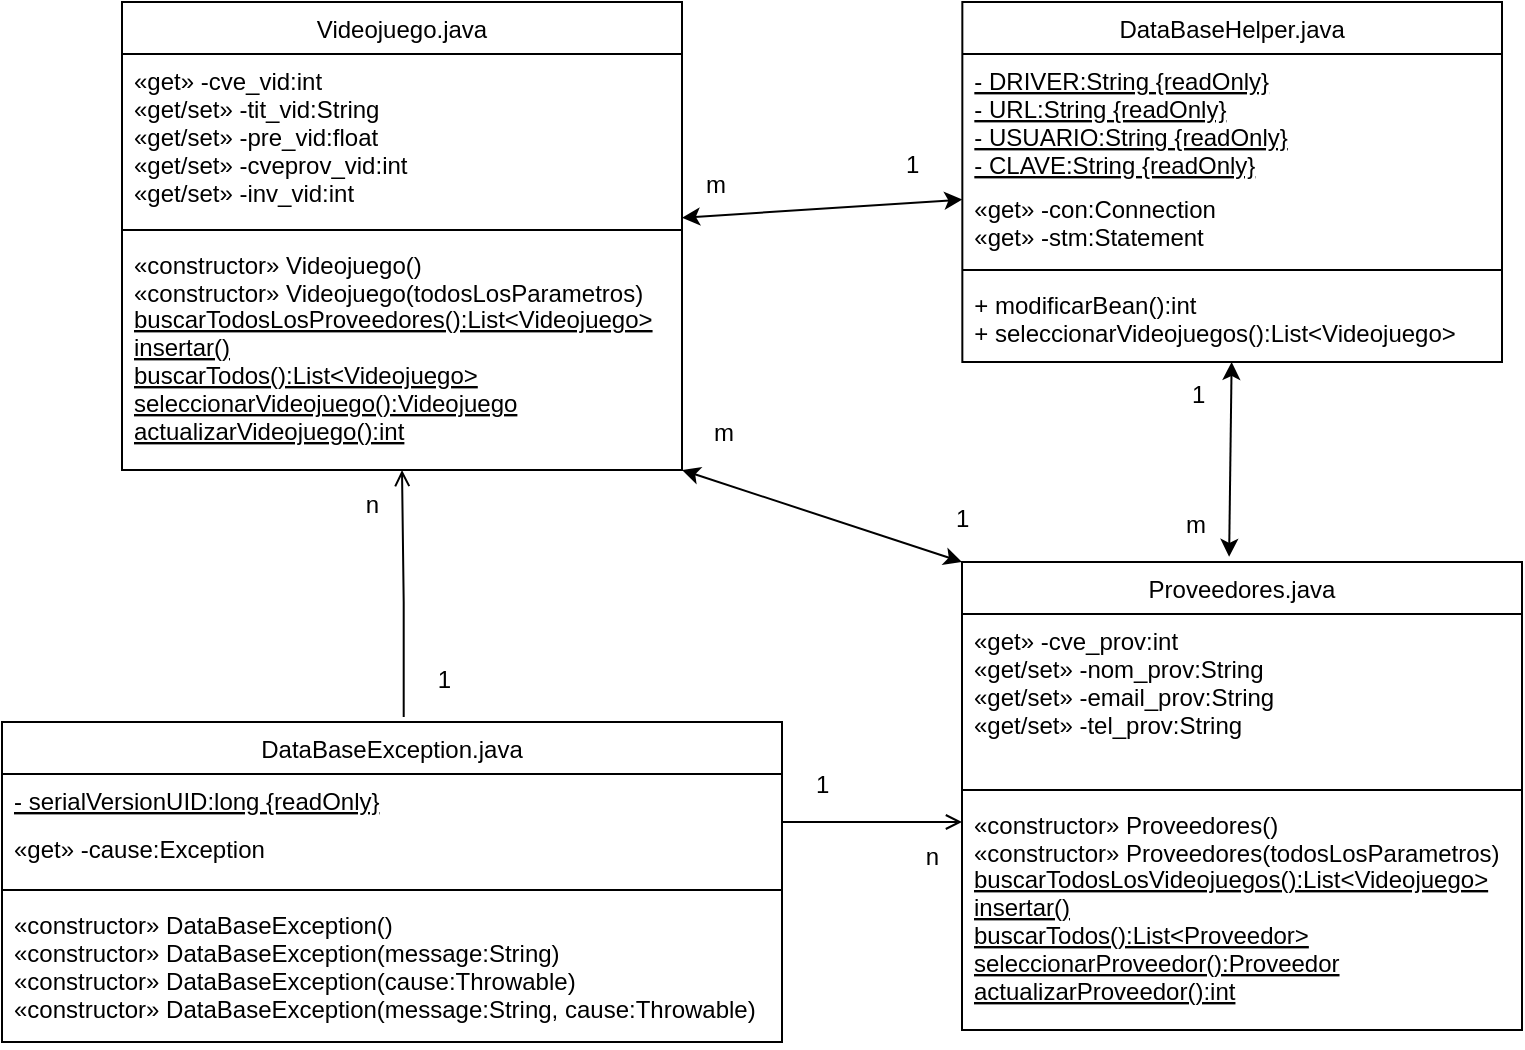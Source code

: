 <mxfile version="20.8.16" type="device"><diagram id="C5RBs43oDa-KdzZeNtuy" name="Page-1"><mxGraphModel dx="666" dy="477" grid="1" gridSize="10" guides="1" tooltips="1" connect="1" arrows="1" fold="1" page="1" pageScale="1" pageWidth="827" pageHeight="1169" math="0" shadow="0"><root><mxCell id="WIyWlLk6GJQsqaUBKTNV-0"/><mxCell id="WIyWlLk6GJQsqaUBKTNV-1" parent="WIyWlLk6GJQsqaUBKTNV-0"/><mxCell id="zkfFHV4jXpPFQw0GAbJ--0" value="Videojuego.java" style="swimlane;fontStyle=0;align=center;verticalAlign=top;childLayout=stackLayout;horizontal=1;startSize=26;horizontalStack=0;resizeParent=1;resizeLast=0;collapsible=1;marginBottom=0;rounded=0;shadow=0;strokeWidth=1;" parent="WIyWlLk6GJQsqaUBKTNV-1" vertex="1"><mxGeometry x="100" y="120" width="280" height="234" as="geometry"><mxRectangle x="230" y="140" width="160" height="26" as="alternateBounds"/></mxGeometry></mxCell><mxCell id="zkfFHV4jXpPFQw0GAbJ--1" value="«get» -cve_vid:int&#10;«get/set» -tit_vid:String&#10;«get/set» -pre_vid:float&#10;«get/set» -cveprov_vid:int&#10;«get/set» -inv_vid:int" style="text;align=left;verticalAlign=top;spacingLeft=4;spacingRight=4;overflow=hidden;rotatable=0;points=[[0,0.5],[1,0.5]];portConstraint=eastwest;" parent="zkfFHV4jXpPFQw0GAbJ--0" vertex="1"><mxGeometry y="26" width="280" height="84" as="geometry"/></mxCell><mxCell id="zkfFHV4jXpPFQw0GAbJ--4" value="" style="line;html=1;strokeWidth=1;align=left;verticalAlign=middle;spacingTop=-1;spacingLeft=3;spacingRight=3;rotatable=0;labelPosition=right;points=[];portConstraint=eastwest;" parent="zkfFHV4jXpPFQw0GAbJ--0" vertex="1"><mxGeometry y="110" width="280" height="8" as="geometry"/></mxCell><mxCell id="CpR7CRAE0QCcsRgLt_ky-13" value="«constructor» Videojuego()&#10;«constructor» Videojuego(todosLosParametros)" style="text;align=left;verticalAlign=top;spacingLeft=4;spacingRight=4;overflow=hidden;rotatable=0;points=[[0,0.5],[1,0.5]];portConstraint=eastwest;" parent="zkfFHV4jXpPFQw0GAbJ--0" vertex="1"><mxGeometry y="118" width="280" height="32" as="geometry"/></mxCell><mxCell id="CpR7CRAE0QCcsRgLt_ky-5" value="buscarTodosLosProveedores():List&lt;Videojuego&gt;&#10;insertar()&#10;buscarTodos():List&lt;Videojuego&gt;&#10;seleccionarVideojuego():Videojuego&#10;actualizarVideojuego():int" style="text;align=left;verticalAlign=bottom;spacingLeft=4;spacingRight=4;overflow=hidden;rotatable=0;points=[[0,0.5],[1,0.5]];portConstraint=eastwest;fontStyle=4" parent="zkfFHV4jXpPFQw0GAbJ--0" vertex="1"><mxGeometry y="150" width="280" height="74" as="geometry"/></mxCell><mxCell id="zkfFHV4jXpPFQw0GAbJ--17" value="DataBaseHelper.java" style="swimlane;fontStyle=0;align=center;verticalAlign=top;childLayout=stackLayout;horizontal=1;startSize=26;horizontalStack=0;resizeParent=1;resizeLast=0;collapsible=1;marginBottom=0;rounded=0;shadow=0;strokeWidth=1;" parent="WIyWlLk6GJQsqaUBKTNV-1" vertex="1"><mxGeometry x="520.17" y="120" width="269.83" height="180" as="geometry"><mxRectangle x="508" y="120" width="160" height="26" as="alternateBounds"/></mxGeometry></mxCell><mxCell id="zkfFHV4jXpPFQw0GAbJ--18" value="- DRIVER:String {readOnly}&#10;- URL:String {readOnly}&#10;- USUARIO:String {readOnly}&#10;- CLAVE:String {readOnly}" style="text;align=left;verticalAlign=top;spacingLeft=4;spacingRight=4;overflow=hidden;rotatable=0;points=[[0,0.5],[1,0.5]];portConstraint=eastwest;fontStyle=4" parent="zkfFHV4jXpPFQw0GAbJ--17" vertex="1"><mxGeometry y="26" width="269.83" height="64" as="geometry"/></mxCell><mxCell id="CpR7CRAE0QCcsRgLt_ky-6" value="«get» -con:Connection&#10;«get» -stm:Statement" style="text;align=left;verticalAlign=top;spacingLeft=4;spacingRight=4;overflow=hidden;rotatable=0;points=[[0,0.5],[1,0.5]];portConstraint=eastwest;" parent="zkfFHV4jXpPFQw0GAbJ--17" vertex="1"><mxGeometry y="90" width="269.83" height="40" as="geometry"/></mxCell><mxCell id="zkfFHV4jXpPFQw0GAbJ--23" value="" style="line;html=1;strokeWidth=1;align=left;verticalAlign=middle;spacingTop=-1;spacingLeft=3;spacingRight=3;rotatable=0;labelPosition=right;points=[];portConstraint=eastwest;" parent="zkfFHV4jXpPFQw0GAbJ--17" vertex="1"><mxGeometry y="130" width="269.83" height="8" as="geometry"/></mxCell><mxCell id="zkfFHV4jXpPFQw0GAbJ--24" value="+ modificarBean():int&#10;+ seleccionarVideojuegos():List&lt;Videojuego&gt;" style="text;align=left;verticalAlign=top;spacingLeft=4;spacingRight=4;overflow=hidden;rotatable=0;points=[[0,0.5],[1,0.5]];portConstraint=eastwest;" parent="zkfFHV4jXpPFQw0GAbJ--17" vertex="1"><mxGeometry y="138" width="269.83" height="42" as="geometry"/></mxCell><mxCell id="CpR7CRAE0QCcsRgLt_ky-8" value="DataBaseException.java" style="swimlane;fontStyle=0;align=center;verticalAlign=top;childLayout=stackLayout;horizontal=1;startSize=26;horizontalStack=0;resizeParent=1;resizeLast=0;collapsible=1;marginBottom=0;rounded=0;shadow=0;strokeWidth=1;" parent="WIyWlLk6GJQsqaUBKTNV-1" vertex="1"><mxGeometry x="40" y="480" width="390" height="160" as="geometry"><mxRectangle x="508" y="120" width="160" height="26" as="alternateBounds"/></mxGeometry></mxCell><mxCell id="CpR7CRAE0QCcsRgLt_ky-9" value="- serialVersionUID:long {readOnly}" style="text;align=left;verticalAlign=top;spacingLeft=4;spacingRight=4;overflow=hidden;rotatable=0;points=[[0,0.5],[1,0.5]];portConstraint=eastwest;fontStyle=4" parent="CpR7CRAE0QCcsRgLt_ky-8" vertex="1"><mxGeometry y="26" width="390" height="24" as="geometry"/></mxCell><mxCell id="CpR7CRAE0QCcsRgLt_ky-10" value="«get» -cause:Exception" style="text;align=left;verticalAlign=top;spacingLeft=4;spacingRight=4;overflow=hidden;rotatable=0;points=[[0,0.5],[1,0.5]];portConstraint=eastwest;" parent="CpR7CRAE0QCcsRgLt_ky-8" vertex="1"><mxGeometry y="50" width="390" height="30" as="geometry"/></mxCell><mxCell id="CpR7CRAE0QCcsRgLt_ky-11" value="" style="line;html=1;strokeWidth=1;align=left;verticalAlign=middle;spacingTop=-1;spacingLeft=3;spacingRight=3;rotatable=0;labelPosition=right;points=[];portConstraint=eastwest;" parent="CpR7CRAE0QCcsRgLt_ky-8" vertex="1"><mxGeometry y="80" width="390" height="8" as="geometry"/></mxCell><mxCell id="CpR7CRAE0QCcsRgLt_ky-12" value="«constructor» DataBaseException()&#10;«constructor» DataBaseException(message:String)&#10;«constructor» DataBaseException(cause:Throwable)&#10;«constructor» DataBaseException(message:String, cause:Throwable)" style="text;align=left;verticalAlign=top;spacingLeft=4;spacingRight=4;overflow=hidden;rotatable=0;points=[[0,0.5],[1,0.5]];portConstraint=eastwest;" parent="CpR7CRAE0QCcsRgLt_ky-8" vertex="1"><mxGeometry y="88" width="390" height="72" as="geometry"/></mxCell><mxCell id="CpR7CRAE0QCcsRgLt_ky-14" value="" style="endArrow=open;shadow=0;strokeWidth=1;rounded=0;endFill=1;edgeStyle=elbowEdgeStyle;elbow=vertical;exitX=0.515;exitY=-0.016;exitDx=0;exitDy=0;entryX=0.5;entryY=1;entryDx=0;entryDy=0;exitPerimeter=0;" parent="WIyWlLk6GJQsqaUBKTNV-1" source="CpR7CRAE0QCcsRgLt_ky-8" target="zkfFHV4jXpPFQw0GAbJ--0" edge="1"><mxGeometry x="0.5" y="41" relative="1" as="geometry"><mxPoint x="460" y="360" as="sourcePoint"/><mxPoint x="490" y="260" as="targetPoint"/><mxPoint x="-40" y="32" as="offset"/><Array as="points"><mxPoint x="230" y="420"/><mxPoint x="240" y="460"/></Array></mxGeometry></mxCell><mxCell id="CpR7CRAE0QCcsRgLt_ky-15" value="1" style="resizable=0;align=left;verticalAlign=bottom;labelBackgroundColor=none;fontSize=12;" parent="CpR7CRAE0QCcsRgLt_ky-14" connectable="0" vertex="1"><mxGeometry x="-1" relative="1" as="geometry"><mxPoint x="15" y="-10" as="offset"/></mxGeometry></mxCell><mxCell id="CpR7CRAE0QCcsRgLt_ky-16" value="n" style="resizable=0;align=right;verticalAlign=bottom;labelBackgroundColor=none;fontSize=12;" parent="CpR7CRAE0QCcsRgLt_ky-14" connectable="0" vertex="1"><mxGeometry x="1" relative="1" as="geometry"><mxPoint x="-10" y="26" as="offset"/></mxGeometry></mxCell><mxCell id="CpR7CRAE0QCcsRgLt_ky-18" value="" style="endArrow=classic;startArrow=classic;html=1;rounded=0;" parent="WIyWlLk6GJQsqaUBKTNV-1" source="zkfFHV4jXpPFQw0GAbJ--0" target="zkfFHV4jXpPFQw0GAbJ--17" edge="1"><mxGeometry width="50" height="50" relative="1" as="geometry"><mxPoint x="580" y="320" as="sourcePoint"/><mxPoint x="630" y="270" as="targetPoint"/></mxGeometry></mxCell><mxCell id="CpR7CRAE0QCcsRgLt_ky-20" value="m" style="resizable=0;align=left;verticalAlign=bottom;labelBackgroundColor=none;fontSize=12;" parent="WIyWlLk6GJQsqaUBKTNV-1" connectable="0" vertex="1"><mxGeometry x="390" y="220" as="geometry"/></mxCell><mxCell id="CpR7CRAE0QCcsRgLt_ky-21" value="1" style="resizable=0;align=left;verticalAlign=bottom;labelBackgroundColor=none;fontSize=12;direction=south;" parent="WIyWlLk6GJQsqaUBKTNV-1" connectable="0" vertex="1"><mxGeometry x="490" y="210" as="geometry"/></mxCell><mxCell id="-MGI1g1orYjLUzgT6hk_-6" value="Proveedores.java" style="swimlane;fontStyle=0;align=center;verticalAlign=top;childLayout=stackLayout;horizontal=1;startSize=26;horizontalStack=0;resizeParent=1;resizeLast=0;collapsible=1;marginBottom=0;rounded=0;shadow=0;strokeWidth=1;" parent="WIyWlLk6GJQsqaUBKTNV-1" vertex="1"><mxGeometry x="520" y="400" width="280" height="234" as="geometry"><mxRectangle x="230" y="140" width="160" height="26" as="alternateBounds"/></mxGeometry></mxCell><mxCell id="-MGI1g1orYjLUzgT6hk_-7" value="«get» -cve_prov:int&#10;«get/set» -nom_prov:String&#10;«get/set» -email_prov:String&#10;«get/set» -tel_prov:String" style="text;align=left;verticalAlign=top;spacingLeft=4;spacingRight=4;overflow=hidden;rotatable=0;points=[[0,0.5],[1,0.5]];portConstraint=eastwest;" parent="-MGI1g1orYjLUzgT6hk_-6" vertex="1"><mxGeometry y="26" width="280" height="84" as="geometry"/></mxCell><mxCell id="-MGI1g1orYjLUzgT6hk_-8" value="" style="line;html=1;strokeWidth=1;align=left;verticalAlign=middle;spacingTop=-1;spacingLeft=3;spacingRight=3;rotatable=0;labelPosition=right;points=[];portConstraint=eastwest;" parent="-MGI1g1orYjLUzgT6hk_-6" vertex="1"><mxGeometry y="110" width="280" height="8" as="geometry"/></mxCell><mxCell id="-MGI1g1orYjLUzgT6hk_-9" value="«constructor» Proveedores()&#10;«constructor» Proveedores(todosLosParametros)" style="text;align=left;verticalAlign=top;spacingLeft=4;spacingRight=4;overflow=hidden;rotatable=0;points=[[0,0.5],[1,0.5]];portConstraint=eastwest;" parent="-MGI1g1orYjLUzgT6hk_-6" vertex="1"><mxGeometry y="118" width="280" height="32" as="geometry"/></mxCell><mxCell id="-MGI1g1orYjLUzgT6hk_-10" value="buscarTodosLosVideojuegos():List&lt;Videojuego&gt;&#10;insertar()&#10;buscarTodos():List&lt;Proveedor&gt;&#10;seleccionarProveedor():Proveedor&#10;actualizarProveedor():int" style="text;align=left;verticalAlign=bottom;spacingLeft=4;spacingRight=4;overflow=hidden;rotatable=0;points=[[0,0.5],[1,0.5]];portConstraint=eastwest;fontStyle=4" parent="-MGI1g1orYjLUzgT6hk_-6" vertex="1"><mxGeometry y="150" width="280" height="74" as="geometry"/></mxCell><mxCell id="-MGI1g1orYjLUzgT6hk_-12" value="" style="endArrow=classic;startArrow=classic;html=1;rounded=0;exitX=1;exitY=1;exitDx=0;exitDy=0;entryX=0;entryY=0;entryDx=0;entryDy=0;" parent="WIyWlLk6GJQsqaUBKTNV-1" source="zkfFHV4jXpPFQw0GAbJ--0" target="-MGI1g1orYjLUzgT6hk_-6" edge="1"><mxGeometry width="50" height="50" relative="1" as="geometry"><mxPoint x="390" y="370" as="sourcePoint"/><mxPoint x="440" y="320" as="targetPoint"/></mxGeometry></mxCell><mxCell id="-MGI1g1orYjLUzgT6hk_-13" value="m" style="resizable=0;align=left;verticalAlign=bottom;labelBackgroundColor=none;fontSize=12;" parent="WIyWlLk6GJQsqaUBKTNV-1" connectable="0" vertex="1"><mxGeometry x="280" y="190" as="geometry"><mxPoint x="114" y="154" as="offset"/></mxGeometry></mxCell><mxCell id="-MGI1g1orYjLUzgT6hk_-14" value="1" style="resizable=0;align=left;verticalAlign=bottom;labelBackgroundColor=none;fontSize=12;direction=south;" parent="WIyWlLk6GJQsqaUBKTNV-1" connectable="0" vertex="1"><mxGeometry x="620" y="260" as="geometry"><mxPoint x="-105" y="127" as="offset"/></mxGeometry></mxCell><mxCell id="-MGI1g1orYjLUzgT6hk_-15" value="" style="endArrow=open;shadow=0;strokeWidth=1;rounded=0;endFill=1;edgeStyle=elbowEdgeStyle;elbow=vertical;" parent="WIyWlLk6GJQsqaUBKTNV-1" edge="1"><mxGeometry x="0.5" y="41" relative="1" as="geometry"><mxPoint x="430" y="530" as="sourcePoint"/><mxPoint x="520" y="530" as="targetPoint"/><mxPoint x="-40" y="32" as="offset"/><Array as="points"><mxPoint x="500" y="530"/></Array></mxGeometry></mxCell><mxCell id="-MGI1g1orYjLUzgT6hk_-16" value="1" style="resizable=0;align=left;verticalAlign=bottom;labelBackgroundColor=none;fontSize=12;" parent="-MGI1g1orYjLUzgT6hk_-15" connectable="0" vertex="1"><mxGeometry x="-1" relative="1" as="geometry"><mxPoint x="15" y="-10" as="offset"/></mxGeometry></mxCell><mxCell id="-MGI1g1orYjLUzgT6hk_-17" value="n" style="resizable=0;align=right;verticalAlign=bottom;labelBackgroundColor=none;fontSize=12;" parent="-MGI1g1orYjLUzgT6hk_-15" connectable="0" vertex="1"><mxGeometry x="1" relative="1" as="geometry"><mxPoint x="-10" y="26" as="offset"/></mxGeometry></mxCell><mxCell id="-MGI1g1orYjLUzgT6hk_-18" value="" style="endArrow=classic;startArrow=classic;html=1;rounded=0;exitX=0.477;exitY=-0.011;exitDx=0;exitDy=0;exitPerimeter=0;" parent="WIyWlLk6GJQsqaUBKTNV-1" source="-MGI1g1orYjLUzgT6hk_-6" target="zkfFHV4jXpPFQw0GAbJ--24" edge="1"><mxGeometry width="50" height="50" relative="1" as="geometry"><mxPoint x="620" y="379.113" as="sourcePoint"/><mxPoint x="760.17" y="369.996" as="targetPoint"/></mxGeometry></mxCell><mxCell id="-MGI1g1orYjLUzgT6hk_-19" value="m" style="resizable=0;align=left;verticalAlign=bottom;labelBackgroundColor=none;fontSize=12;" parent="WIyWlLk6GJQsqaUBKTNV-1" connectable="0" vertex="1"><mxGeometry x="630" y="390" as="geometry"/></mxCell><mxCell id="-MGI1g1orYjLUzgT6hk_-20" value="1" style="resizable=0;align=left;verticalAlign=bottom;labelBackgroundColor=none;fontSize=12;direction=south;" parent="WIyWlLk6GJQsqaUBKTNV-1" connectable="0" vertex="1"><mxGeometry x="500" y="230" as="geometry"><mxPoint x="133" y="95" as="offset"/></mxGeometry></mxCell></root></mxGraphModel></diagram></mxfile>